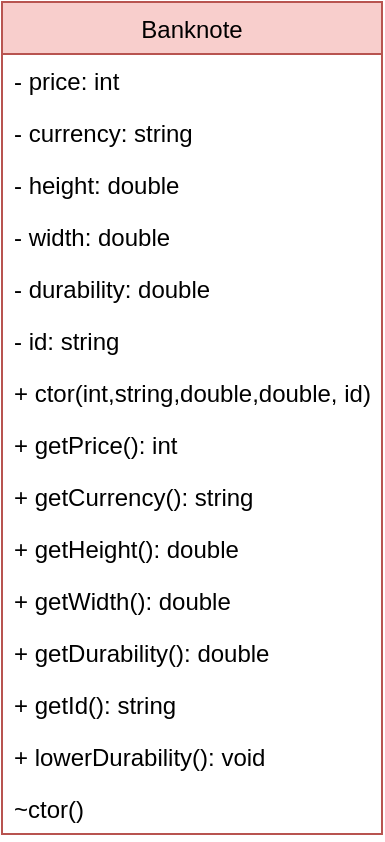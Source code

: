 <mxfile version="16.6.1" type="github">
  <diagram id="6GSqKjO-xCi0wIkrq6_8" name="Page-1">
    <mxGraphModel dx="347" dy="665" grid="1" gridSize="10" guides="1" tooltips="1" connect="1" arrows="1" fold="1" page="1" pageScale="1" pageWidth="827" pageHeight="1169" math="0" shadow="0">
      <root>
        <mxCell id="0" />
        <mxCell id="1" parent="0" />
        <mxCell id="sOA4Qns_KpRlO3t_H2Io-1" value="Banknote" style="swimlane;fontStyle=0;childLayout=stackLayout;horizontal=1;startSize=26;fillColor=#f8cecc;horizontalStack=0;resizeParent=1;resizeParentMax=0;resizeLast=0;collapsible=1;marginBottom=0;strokeColor=#b85450;" vertex="1" parent="1">
          <mxGeometry x="280" y="280" width="190" height="416" as="geometry">
            <mxRectangle x="340" y="310" width="80" height="26" as="alternateBounds" />
          </mxGeometry>
        </mxCell>
        <mxCell id="sOA4Qns_KpRlO3t_H2Io-2" value="- price: int" style="text;strokeColor=none;fillColor=none;align=left;verticalAlign=top;spacingLeft=4;spacingRight=4;overflow=hidden;rotatable=0;points=[[0,0.5],[1,0.5]];portConstraint=eastwest;" vertex="1" parent="sOA4Qns_KpRlO3t_H2Io-1">
          <mxGeometry y="26" width="190" height="26" as="geometry" />
        </mxCell>
        <mxCell id="sOA4Qns_KpRlO3t_H2Io-3" value="- currency: string" style="text;strokeColor=none;fillColor=none;align=left;verticalAlign=top;spacingLeft=4;spacingRight=4;overflow=hidden;rotatable=0;points=[[0,0.5],[1,0.5]];portConstraint=eastwest;" vertex="1" parent="sOA4Qns_KpRlO3t_H2Io-1">
          <mxGeometry y="52" width="190" height="26" as="geometry" />
        </mxCell>
        <mxCell id="sOA4Qns_KpRlO3t_H2Io-4" value="- height: double" style="text;strokeColor=none;fillColor=none;align=left;verticalAlign=top;spacingLeft=4;spacingRight=4;overflow=hidden;rotatable=0;points=[[0,0.5],[1,0.5]];portConstraint=eastwest;" vertex="1" parent="sOA4Qns_KpRlO3t_H2Io-1">
          <mxGeometry y="78" width="190" height="26" as="geometry" />
        </mxCell>
        <mxCell id="sOA4Qns_KpRlO3t_H2Io-5" value="- width: double" style="text;strokeColor=none;fillColor=none;align=left;verticalAlign=top;spacingLeft=4;spacingRight=4;overflow=hidden;rotatable=0;points=[[0,0.5],[1,0.5]];portConstraint=eastwest;" vertex="1" parent="sOA4Qns_KpRlO3t_H2Io-1">
          <mxGeometry y="104" width="190" height="26" as="geometry" />
        </mxCell>
        <mxCell id="sOA4Qns_KpRlO3t_H2Io-6" value="- durability: double" style="text;strokeColor=none;fillColor=none;align=left;verticalAlign=top;spacingLeft=4;spacingRight=4;overflow=hidden;rotatable=0;points=[[0,0.5],[1,0.5]];portConstraint=eastwest;" vertex="1" parent="sOA4Qns_KpRlO3t_H2Io-1">
          <mxGeometry y="130" width="190" height="26" as="geometry" />
        </mxCell>
        <mxCell id="sOA4Qns_KpRlO3t_H2Io-7" value="- id: string" style="text;strokeColor=none;fillColor=none;align=left;verticalAlign=top;spacingLeft=4;spacingRight=4;overflow=hidden;rotatable=0;points=[[0,0.5],[1,0.5]];portConstraint=eastwest;" vertex="1" parent="sOA4Qns_KpRlO3t_H2Io-1">
          <mxGeometry y="156" width="190" height="26" as="geometry" />
        </mxCell>
        <mxCell id="sOA4Qns_KpRlO3t_H2Io-8" value="+ ctor(int,string,double,double, id)" style="text;strokeColor=none;fillColor=none;align=left;verticalAlign=top;spacingLeft=4;spacingRight=4;overflow=hidden;rotatable=0;points=[[0,0.5],[1,0.5]];portConstraint=eastwest;" vertex="1" parent="sOA4Qns_KpRlO3t_H2Io-1">
          <mxGeometry y="182" width="190" height="26" as="geometry" />
        </mxCell>
        <mxCell id="sOA4Qns_KpRlO3t_H2Io-9" value="+ getPrice(): int " style="text;strokeColor=none;fillColor=none;align=left;verticalAlign=top;spacingLeft=4;spacingRight=4;overflow=hidden;rotatable=0;points=[[0,0.5],[1,0.5]];portConstraint=eastwest;" vertex="1" parent="sOA4Qns_KpRlO3t_H2Io-1">
          <mxGeometry y="208" width="190" height="26" as="geometry" />
        </mxCell>
        <mxCell id="sOA4Qns_KpRlO3t_H2Io-10" value="+ getCurrency(): string" style="text;strokeColor=none;fillColor=none;align=left;verticalAlign=top;spacingLeft=4;spacingRight=4;overflow=hidden;rotatable=0;points=[[0,0.5],[1,0.5]];portConstraint=eastwest;" vertex="1" parent="sOA4Qns_KpRlO3t_H2Io-1">
          <mxGeometry y="234" width="190" height="26" as="geometry" />
        </mxCell>
        <mxCell id="sOA4Qns_KpRlO3t_H2Io-11" value="+ getHeight(): double" style="text;strokeColor=none;fillColor=none;align=left;verticalAlign=top;spacingLeft=4;spacingRight=4;overflow=hidden;rotatable=0;points=[[0,0.5],[1,0.5]];portConstraint=eastwest;" vertex="1" parent="sOA4Qns_KpRlO3t_H2Io-1">
          <mxGeometry y="260" width="190" height="26" as="geometry" />
        </mxCell>
        <mxCell id="sOA4Qns_KpRlO3t_H2Io-12" value="+ getWidth(): double" style="text;strokeColor=none;fillColor=none;align=left;verticalAlign=top;spacingLeft=4;spacingRight=4;overflow=hidden;rotatable=0;points=[[0,0.5],[1,0.5]];portConstraint=eastwest;" vertex="1" parent="sOA4Qns_KpRlO3t_H2Io-1">
          <mxGeometry y="286" width="190" height="26" as="geometry" />
        </mxCell>
        <mxCell id="sOA4Qns_KpRlO3t_H2Io-13" value="+ getDurability(): double" style="text;strokeColor=none;fillColor=none;align=left;verticalAlign=top;spacingLeft=4;spacingRight=4;overflow=hidden;rotatable=0;points=[[0,0.5],[1,0.5]];portConstraint=eastwest;" vertex="1" parent="sOA4Qns_KpRlO3t_H2Io-1">
          <mxGeometry y="312" width="190" height="26" as="geometry" />
        </mxCell>
        <mxCell id="sOA4Qns_KpRlO3t_H2Io-14" value="+ getId(): string" style="text;strokeColor=none;fillColor=none;align=left;verticalAlign=top;spacingLeft=4;spacingRight=4;overflow=hidden;rotatable=0;points=[[0,0.5],[1,0.5]];portConstraint=eastwest;" vertex="1" parent="sOA4Qns_KpRlO3t_H2Io-1">
          <mxGeometry y="338" width="190" height="26" as="geometry" />
        </mxCell>
        <mxCell id="sOA4Qns_KpRlO3t_H2Io-15" value="+ lowerDurability(): void" style="text;strokeColor=none;fillColor=none;align=left;verticalAlign=top;spacingLeft=4;spacingRight=4;overflow=hidden;rotatable=0;points=[[0,0.5],[1,0.5]];portConstraint=eastwest;" vertex="1" parent="sOA4Qns_KpRlO3t_H2Io-1">
          <mxGeometry y="364" width="190" height="26" as="geometry" />
        </mxCell>
        <mxCell id="sOA4Qns_KpRlO3t_H2Io-16" value="~ctor()" style="text;strokeColor=none;fillColor=none;align=left;verticalAlign=top;spacingLeft=4;spacingRight=4;overflow=hidden;rotatable=0;points=[[0,0.5],[1,0.5]];portConstraint=eastwest;" vertex="1" parent="sOA4Qns_KpRlO3t_H2Io-1">
          <mxGeometry y="390" width="190" height="26" as="geometry" />
        </mxCell>
      </root>
    </mxGraphModel>
  </diagram>
</mxfile>

